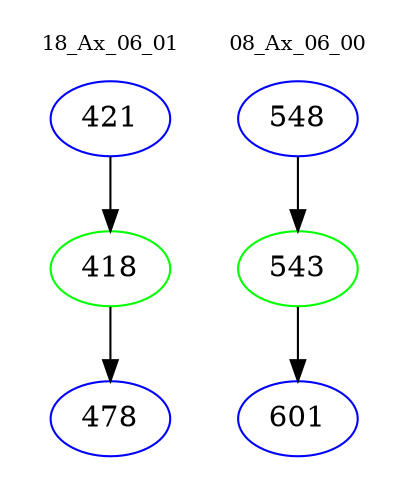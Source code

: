 digraph{
subgraph cluster_0 {
color = white
label = "18_Ax_06_01";
fontsize=10;
T0_421 [label="421", color="blue"]
T0_421 -> T0_418 [color="black"]
T0_418 [label="418", color="green"]
T0_418 -> T0_478 [color="black"]
T0_478 [label="478", color="blue"]
}
subgraph cluster_1 {
color = white
label = "08_Ax_06_00";
fontsize=10;
T1_548 [label="548", color="blue"]
T1_548 -> T1_543 [color="black"]
T1_543 [label="543", color="green"]
T1_543 -> T1_601 [color="black"]
T1_601 [label="601", color="blue"]
}
}
